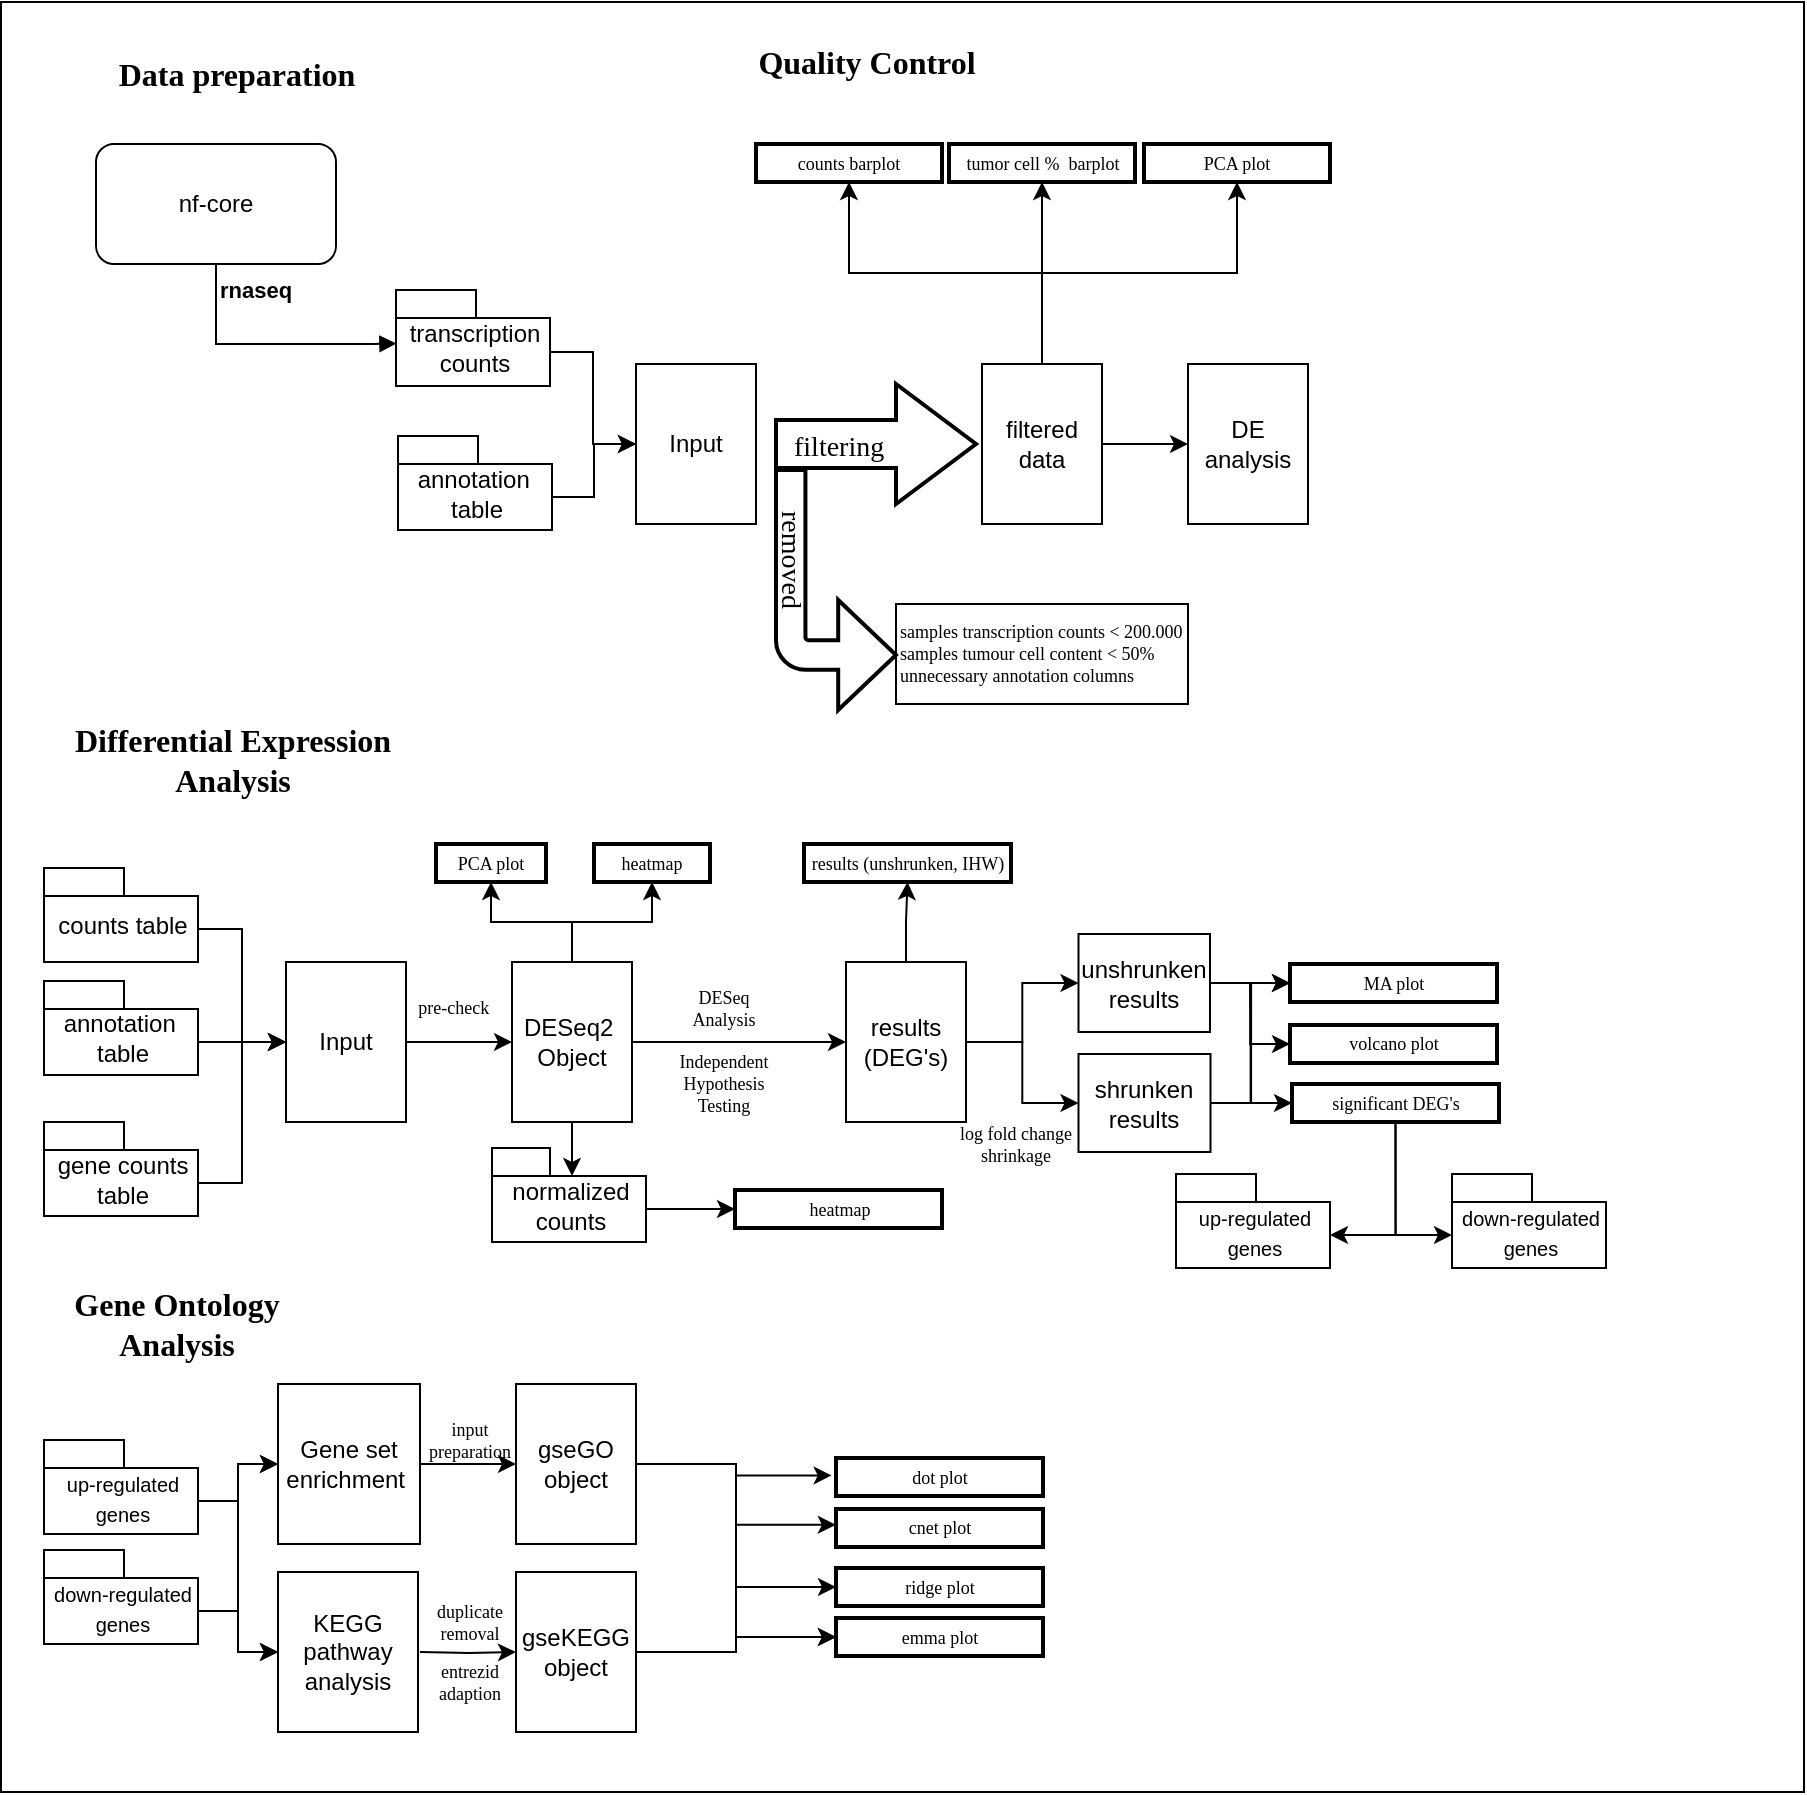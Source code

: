 <mxfile version="20.0.3" type="github">
  <diagram id="bCjTPeAco60ox-aivxKD" name="Page-1">
    <mxGraphModel dx="906" dy="541" grid="1" gridSize="11" guides="1" tooltips="1" connect="1" arrows="1" fold="1" page="1" pageScale="1" pageWidth="827" pageHeight="1169" math="0" shadow="0">
      <root>
        <mxCell id="0" />
        <mxCell id="1" parent="0" />
        <mxCell id="8gjiBj3QGvy9vOmuxcWl-2" value="Input" style="rounded=0;whiteSpace=wrap;html=1;" parent="1" vertex="1">
          <mxGeometry x="340" y="210" width="60" height="80" as="geometry" />
        </mxCell>
        <mxCell id="8gjiBj3QGvy9vOmuxcWl-73" style="edgeStyle=orthogonalEdgeStyle;rounded=0;orthogonalLoop=1;jettySize=auto;html=1;exitX=0;exitY=0;exitDx=77;exitDy=31.0;exitPerimeter=0;entryX=0;entryY=0.5;entryDx=0;entryDy=0;fontFamily=Times New Roman;fontSize=9;" parent="1" source="8gjiBj3QGvy9vOmuxcWl-3" target="8gjiBj3QGvy9vOmuxcWl-2" edge="1">
          <mxGeometry relative="1" as="geometry" />
        </mxCell>
        <mxCell id="8gjiBj3QGvy9vOmuxcWl-3" value="&lt;span style=&quot;font-weight: normal;&quot;&gt;transcription &lt;br&gt;counts&lt;/span&gt;" style="shape=folder;fontStyle=1;spacingTop=10;tabWidth=40;tabHeight=14;tabPosition=left;html=1;" parent="1" vertex="1">
          <mxGeometry x="220" y="173" width="77" height="48" as="geometry" />
        </mxCell>
        <mxCell id="8gjiBj3QGvy9vOmuxcWl-4" value="nf-core" style="rounded=1;whiteSpace=wrap;html=1;" parent="1" vertex="1">
          <mxGeometry x="70" y="100" width="120" height="60" as="geometry" />
        </mxCell>
        <mxCell id="8gjiBj3QGvy9vOmuxcWl-5" value="&lt;b&gt;rnaseq&lt;/b&gt;" style="endArrow=block;endFill=1;html=1;edgeStyle=orthogonalEdgeStyle;align=left;verticalAlign=top;rounded=0;exitX=0.5;exitY=1;exitDx=0;exitDy=0;entryX=0.003;entryY=0.557;entryDx=0;entryDy=0;entryPerimeter=0;" parent="1" source="8gjiBj3QGvy9vOmuxcWl-4" target="8gjiBj3QGvy9vOmuxcWl-3" edge="1">
          <mxGeometry x="-1" relative="1" as="geometry">
            <mxPoint x="60" y="190" as="sourcePoint" />
            <mxPoint x="220" y="198" as="targetPoint" />
            <Array as="points">
              <mxPoint x="130" y="200" />
              <mxPoint x="209" y="200" />
              <mxPoint x="209" y="199" />
            </Array>
          </mxGeometry>
        </mxCell>
        <mxCell id="8gjiBj3QGvy9vOmuxcWl-72" style="edgeStyle=orthogonalEdgeStyle;rounded=0;orthogonalLoop=1;jettySize=auto;html=1;exitX=0;exitY=0;exitDx=77;exitDy=30.5;exitPerimeter=0;entryX=0;entryY=0.5;entryDx=0;entryDy=0;fontFamily=Times New Roman;fontSize=9;" parent="1" source="8gjiBj3QGvy9vOmuxcWl-7" target="8gjiBj3QGvy9vOmuxcWl-2" edge="1">
          <mxGeometry relative="1" as="geometry" />
        </mxCell>
        <mxCell id="8gjiBj3QGvy9vOmuxcWl-7" value="&lt;span style=&quot;font-weight: normal;&quot;&gt;annotation&amp;nbsp;&lt;br&gt;table&lt;/span&gt;" style="shape=folder;fontStyle=1;spacingTop=10;tabWidth=40;tabHeight=14;tabPosition=left;html=1;" parent="1" vertex="1">
          <mxGeometry x="221" y="246" width="77" height="47" as="geometry" />
        </mxCell>
        <mxCell id="8gjiBj3QGvy9vOmuxcWl-11" value="Quality Control" style="text;html=1;align=center;verticalAlign=middle;resizable=0;points=[];autosize=1;strokeColor=none;fillColor=none;fontSize=16;fontFamily=Times New Roman;fontStyle=1" parent="1" vertex="1">
          <mxGeometry x="389.5" y="44" width="130" height="30" as="geometry" />
        </mxCell>
        <mxCell id="8gjiBj3QGvy9vOmuxcWl-13" value="Data preparation" style="text;html=1;align=center;verticalAlign=middle;resizable=0;points=[];autosize=1;strokeColor=none;fillColor=none;fontSize=16;fontFamily=Times New Roman;fontStyle=1" parent="1" vertex="1">
          <mxGeometry x="70" y="50" width="140" height="30" as="geometry" />
        </mxCell>
        <mxCell id="8gjiBj3QGvy9vOmuxcWl-14" value="&lt;font style=&quot;font-size: 14px;&quot;&gt;&amp;nbsp; filtering&lt;/font&gt;" style="verticalLabelPosition=middle;verticalAlign=middle;html=1;strokeWidth=2;shape=mxgraph.arrows2.arrow;dy=0.6;dx=40;notch=0;fontFamily=Times New Roman;fontSize=16;labelPosition=center;align=left;" parent="1" vertex="1">
          <mxGeometry x="410" y="220" width="100" height="60" as="geometry" />
        </mxCell>
        <mxCell id="8gjiBj3QGvy9vOmuxcWl-15" value="&lt;span style=&quot;background-color: initial; font-size: 9px;&quot;&gt;samples transcription counts &amp;lt; 200.000&lt;/span&gt;&lt;br style=&quot;font-size: 9px;&quot;&gt;&lt;span style=&quot;background-color: initial;&quot;&gt;samples tumour cell content &amp;lt; 50%&lt;br&gt;unnecessary annotation columns&amp;nbsp;&lt;br&gt;&lt;/span&gt;" style="html=1;fontFamily=Times New Roman;fontSize=9;align=left;labelPosition=center;verticalLabelPosition=middle;verticalAlign=middle;" parent="1" vertex="1">
          <mxGeometry x="470" y="330" width="146" height="50" as="geometry" />
        </mxCell>
        <mxCell id="8gjiBj3QGvy9vOmuxcWl-17" value="" style="html=1;shadow=0;dashed=0;align=center;verticalAlign=middle;shape=mxgraph.arrows2.bendArrow;dy=7.36;dx=28.9;notch=0;arrowHead=55;rounded=1;fontFamily=Times New Roman;fontSize=14;rotation=0;direction=east;flipV=1;fontStyle=1;strokeWidth=2;" parent="1" vertex="1">
          <mxGeometry x="410" y="263" width="60" height="120" as="geometry" />
        </mxCell>
        <mxCell id="8gjiBj3QGvy9vOmuxcWl-18" value="removed" style="text;html=1;strokeColor=none;fillColor=none;align=center;verticalAlign=middle;whiteSpace=wrap;rounded=0;fontFamily=Times New Roman;fontSize=14;rotation=90;" parent="1" vertex="1">
          <mxGeometry x="384" y="293" width="66" height="30" as="geometry" />
        </mxCell>
        <mxCell id="8gjiBj3QGvy9vOmuxcWl-74" style="edgeStyle=orthogonalEdgeStyle;rounded=0;orthogonalLoop=1;jettySize=auto;html=1;exitX=0.5;exitY=0;exitDx=0;exitDy=0;entryX=0.5;entryY=1;entryDx=0;entryDy=0;fontFamily=Times New Roman;fontSize=9;" parent="1" source="8gjiBj3QGvy9vOmuxcWl-20" target="8gjiBj3QGvy9vOmuxcWl-26" edge="1">
          <mxGeometry relative="1" as="geometry" />
        </mxCell>
        <mxCell id="8gjiBj3QGvy9vOmuxcWl-75" style="edgeStyle=orthogonalEdgeStyle;rounded=0;orthogonalLoop=1;jettySize=auto;html=1;exitX=0.5;exitY=0;exitDx=0;exitDy=0;entryX=0.5;entryY=1;entryDx=0;entryDy=0;fontFamily=Times New Roman;fontSize=9;" parent="1" source="8gjiBj3QGvy9vOmuxcWl-20" target="8gjiBj3QGvy9vOmuxcWl-27" edge="1">
          <mxGeometry relative="1" as="geometry" />
        </mxCell>
        <mxCell id="8gjiBj3QGvy9vOmuxcWl-76" style="edgeStyle=orthogonalEdgeStyle;rounded=0;orthogonalLoop=1;jettySize=auto;html=1;exitX=0.5;exitY=0;exitDx=0;exitDy=0;entryX=0.5;entryY=1;entryDx=0;entryDy=0;fontFamily=Times New Roman;fontSize=9;" parent="1" source="8gjiBj3QGvy9vOmuxcWl-20" target="8gjiBj3QGvy9vOmuxcWl-28" edge="1">
          <mxGeometry relative="1" as="geometry" />
        </mxCell>
        <mxCell id="8gjiBj3QGvy9vOmuxcWl-20" value="filtered data" style="rounded=0;whiteSpace=wrap;html=1;" parent="1" vertex="1">
          <mxGeometry x="513" y="210" width="60" height="80" as="geometry" />
        </mxCell>
        <mxCell id="8gjiBj3QGvy9vOmuxcWl-26" value="counts barplot" style="rounded=0;whiteSpace=wrap;html=1;fontFamily=Times New Roman;fontSize=9;strokeWidth=2;" parent="1" vertex="1">
          <mxGeometry x="400" y="100" width="93" height="19" as="geometry" />
        </mxCell>
        <mxCell id="8gjiBj3QGvy9vOmuxcWl-27" value="tumor cell %&amp;nbsp; barplot" style="rounded=0;whiteSpace=wrap;html=1;fontFamily=Times New Roman;fontSize=9;strokeWidth=2;" parent="1" vertex="1">
          <mxGeometry x="496.5" y="100" width="93" height="19" as="geometry" />
        </mxCell>
        <mxCell id="8gjiBj3QGvy9vOmuxcWl-28" value="PCA plot" style="rounded=0;whiteSpace=wrap;html=1;fontFamily=Times New Roman;fontSize=9;strokeWidth=2;" parent="1" vertex="1">
          <mxGeometry x="594" y="100" width="93" height="19" as="geometry" />
        </mxCell>
        <mxCell id="8gjiBj3QGvy9vOmuxcWl-32" value="DE analysis" style="rounded=0;whiteSpace=wrap;html=1;" parent="1" vertex="1">
          <mxGeometry x="616" y="210" width="60" height="80" as="geometry" />
        </mxCell>
        <mxCell id="8gjiBj3QGvy9vOmuxcWl-33" value="" style="endArrow=classic;html=1;rounded=0;fontFamily=Times New Roman;fontSize=9;entryX=0;entryY=0.5;entryDx=0;entryDy=0;exitX=1;exitY=0.5;exitDx=0;exitDy=0;" parent="1" source="8gjiBj3QGvy9vOmuxcWl-20" target="8gjiBj3QGvy9vOmuxcWl-32" edge="1">
          <mxGeometry width="50" height="50" relative="1" as="geometry">
            <mxPoint x="583" y="250" as="sourcePoint" />
            <mxPoint x="655" y="319" as="targetPoint" />
          </mxGeometry>
        </mxCell>
        <mxCell id="8gjiBj3QGvy9vOmuxcWl-34" value="Differential Expression&lt;br&gt;Analysis" style="text;html=1;align=center;verticalAlign=middle;resizable=0;points=[];autosize=1;strokeColor=none;fillColor=none;fontSize=16;fontFamily=Times New Roman;fontStyle=1" parent="1" vertex="1">
          <mxGeometry x="44" y="380" width="187" height="55" as="geometry" />
        </mxCell>
        <mxCell id="8gjiBj3QGvy9vOmuxcWl-53" style="edgeStyle=orthogonalEdgeStyle;rounded=0;orthogonalLoop=1;jettySize=auto;html=1;exitX=0;exitY=0;exitDx=77;exitDy=30.5;exitPerimeter=0;entryX=0;entryY=0.5;entryDx=0;entryDy=0;fontFamily=Times New Roman;fontSize=9;" parent="1" source="8gjiBj3QGvy9vOmuxcWl-35" target="8gjiBj3QGvy9vOmuxcWl-41" edge="1">
          <mxGeometry relative="1" as="geometry" />
        </mxCell>
        <mxCell id="8gjiBj3QGvy9vOmuxcWl-35" value="&lt;span style=&quot;font-weight: normal;&quot;&gt;annotation&amp;nbsp;&lt;br&gt;table&lt;/span&gt;" style="shape=folder;fontStyle=1;spacingTop=10;tabWidth=40;tabHeight=14;tabPosition=left;html=1;" parent="1" vertex="1">
          <mxGeometry x="44" y="518.5" width="77" height="47" as="geometry" />
        </mxCell>
        <mxCell id="8gjiBj3QGvy9vOmuxcWl-54" style="edgeStyle=orthogonalEdgeStyle;rounded=0;orthogonalLoop=1;jettySize=auto;html=1;exitX=0;exitY=0;exitDx=77;exitDy=30.5;exitPerimeter=0;entryX=0;entryY=0.5;entryDx=0;entryDy=0;fontFamily=Times New Roman;fontSize=9;" parent="1" source="8gjiBj3QGvy9vOmuxcWl-36" target="8gjiBj3QGvy9vOmuxcWl-41" edge="1">
          <mxGeometry relative="1" as="geometry" />
        </mxCell>
        <mxCell id="8gjiBj3QGvy9vOmuxcWl-36" value="&lt;span style=&quot;font-weight: normal;&quot;&gt;gene counts &lt;br&gt;table&lt;/span&gt;" style="shape=folder;fontStyle=1;spacingTop=10;tabWidth=40;tabHeight=14;tabPosition=left;html=1;" parent="1" vertex="1">
          <mxGeometry x="44" y="589" width="77" height="47" as="geometry" />
        </mxCell>
        <mxCell id="8gjiBj3QGvy9vOmuxcWl-56" style="edgeStyle=orthogonalEdgeStyle;rounded=0;orthogonalLoop=1;jettySize=auto;html=1;exitX=0;exitY=0;exitDx=77;exitDy=30.5;exitPerimeter=0;entryX=0;entryY=0.5;entryDx=0;entryDy=0;fontFamily=Times New Roman;fontSize=9;" parent="1" source="8gjiBj3QGvy9vOmuxcWl-37" target="8gjiBj3QGvy9vOmuxcWl-41" edge="1">
          <mxGeometry relative="1" as="geometry" />
        </mxCell>
        <mxCell id="8gjiBj3QGvy9vOmuxcWl-37" value="&lt;span style=&quot;font-weight: 400;&quot;&gt;counts table&lt;/span&gt;" style="shape=folder;fontStyle=1;spacingTop=10;tabWidth=40;tabHeight=14;tabPosition=left;html=1;" parent="1" vertex="1">
          <mxGeometry x="44" y="462" width="77" height="47" as="geometry" />
        </mxCell>
        <mxCell id="8gjiBj3QGvy9vOmuxcWl-41" value="Input" style="rounded=0;whiteSpace=wrap;html=1;" parent="1" vertex="1">
          <mxGeometry x="165" y="509" width="60" height="80" as="geometry" />
        </mxCell>
        <mxCell id="8gjiBj3QGvy9vOmuxcWl-51" style="edgeStyle=orthogonalEdgeStyle;rounded=0;orthogonalLoop=1;jettySize=auto;html=1;exitX=0.5;exitY=0;exitDx=0;exitDy=0;entryX=0.5;entryY=1;entryDx=0;entryDy=0;fontFamily=Times New Roman;fontSize=9;" parent="1" source="8gjiBj3QGvy9vOmuxcWl-43" target="8gjiBj3QGvy9vOmuxcWl-47" edge="1">
          <mxGeometry relative="1" as="geometry" />
        </mxCell>
        <mxCell id="8gjiBj3QGvy9vOmuxcWl-52" style="edgeStyle=orthogonalEdgeStyle;rounded=0;orthogonalLoop=1;jettySize=auto;html=1;exitX=0.5;exitY=0;exitDx=0;exitDy=0;entryX=0.5;entryY=1;entryDx=0;entryDy=0;fontFamily=Times New Roman;fontSize=9;" parent="1" source="8gjiBj3QGvy9vOmuxcWl-43" target="8gjiBj3QGvy9vOmuxcWl-48" edge="1">
          <mxGeometry relative="1" as="geometry" />
        </mxCell>
        <mxCell id="8gjiBj3QGvy9vOmuxcWl-58" style="edgeStyle=orthogonalEdgeStyle;rounded=0;orthogonalLoop=1;jettySize=auto;html=1;exitX=1;exitY=0.5;exitDx=0;exitDy=0;fontFamily=Times New Roman;fontSize=9;" parent="1" source="8gjiBj3QGvy9vOmuxcWl-43" target="8gjiBj3QGvy9vOmuxcWl-57" edge="1">
          <mxGeometry relative="1" as="geometry" />
        </mxCell>
        <mxCell id="8gjiBj3QGvy9vOmuxcWl-93" style="edgeStyle=orthogonalEdgeStyle;rounded=0;orthogonalLoop=1;jettySize=auto;html=1;exitX=0.5;exitY=1;exitDx=0;exitDy=0;entryX=0;entryY=0;entryDx=40;entryDy=14;entryPerimeter=0;fontFamily=Times New Roman;fontSize=9;" parent="1" source="8gjiBj3QGvy9vOmuxcWl-43" target="8gjiBj3QGvy9vOmuxcWl-92" edge="1">
          <mxGeometry relative="1" as="geometry" />
        </mxCell>
        <mxCell id="8gjiBj3QGvy9vOmuxcWl-43" value="DESeq2&amp;nbsp;&lt;br&gt;Object" style="rounded=0;whiteSpace=wrap;html=1;" parent="1" vertex="1">
          <mxGeometry x="278" y="509" width="60" height="80" as="geometry" />
        </mxCell>
        <mxCell id="8gjiBj3QGvy9vOmuxcWl-44" value="" style="endArrow=classic;html=1;rounded=0;fontFamily=Times New Roman;fontSize=9;exitX=1;exitY=0.5;exitDx=0;exitDy=0;entryX=0;entryY=0.5;entryDx=0;entryDy=0;" parent="1" source="8gjiBj3QGvy9vOmuxcWl-41" target="8gjiBj3QGvy9vOmuxcWl-43" edge="1">
          <mxGeometry width="50" height="50" relative="1" as="geometry">
            <mxPoint x="253.24" y="525.5" as="sourcePoint" />
            <mxPoint x="296.76" y="566" as="targetPoint" />
          </mxGeometry>
        </mxCell>
        <mxCell id="8gjiBj3QGvy9vOmuxcWl-45" value="pre-check&amp;nbsp;" style="text;html=1;strokeColor=none;fillColor=none;align=center;verticalAlign=middle;whiteSpace=wrap;rounded=0;fontFamily=Times New Roman;fontSize=9;" parent="1" vertex="1">
          <mxGeometry x="220" y="517" width="60" height="30" as="geometry" />
        </mxCell>
        <mxCell id="8gjiBj3QGvy9vOmuxcWl-47" value="PCA plot" style="rounded=0;whiteSpace=wrap;html=1;fontFamily=Times New Roman;fontSize=9;strokeWidth=2;" parent="1" vertex="1">
          <mxGeometry x="240" y="450" width="55" height="19" as="geometry" />
        </mxCell>
        <mxCell id="8gjiBj3QGvy9vOmuxcWl-48" value="heatmap" style="rounded=0;whiteSpace=wrap;html=1;fontFamily=Times New Roman;fontSize=9;strokeWidth=2;" parent="1" vertex="1">
          <mxGeometry x="319" y="450" width="58" height="19" as="geometry" />
        </mxCell>
        <mxCell id="8gjiBj3QGvy9vOmuxcWl-63" style="edgeStyle=orthogonalEdgeStyle;rounded=0;orthogonalLoop=1;jettySize=auto;html=1;exitX=0.5;exitY=0;exitDx=0;exitDy=0;entryX=0.5;entryY=1;entryDx=0;entryDy=0;fontFamily=Times New Roman;fontSize=9;" parent="1" source="8gjiBj3QGvy9vOmuxcWl-57" target="8gjiBj3QGvy9vOmuxcWl-62" edge="1">
          <mxGeometry relative="1" as="geometry" />
        </mxCell>
        <mxCell id="8gjiBj3QGvy9vOmuxcWl-65" style="edgeStyle=orthogonalEdgeStyle;rounded=0;orthogonalLoop=1;jettySize=auto;html=1;exitX=1;exitY=0.5;exitDx=0;exitDy=0;entryX=0;entryY=0.5;entryDx=0;entryDy=0;fontFamily=Times New Roman;fontSize=9;" parent="1" source="8gjiBj3QGvy9vOmuxcWl-57" target="8gjiBj3QGvy9vOmuxcWl-64" edge="1">
          <mxGeometry relative="1" as="geometry" />
        </mxCell>
        <mxCell id="8gjiBj3QGvy9vOmuxcWl-78" style="edgeStyle=orthogonalEdgeStyle;rounded=0;orthogonalLoop=1;jettySize=auto;html=1;exitX=1;exitY=0.5;exitDx=0;exitDy=0;entryX=0;entryY=0.5;entryDx=0;entryDy=0;fontFamily=Times New Roman;fontSize=9;" parent="1" source="8gjiBj3QGvy9vOmuxcWl-57" target="8gjiBj3QGvy9vOmuxcWl-77" edge="1">
          <mxGeometry relative="1" as="geometry" />
        </mxCell>
        <mxCell id="8gjiBj3QGvy9vOmuxcWl-57" value="results (DEG&#39;s)" style="rounded=0;whiteSpace=wrap;html=1;" parent="1" vertex="1">
          <mxGeometry x="445" y="509" width="60" height="80" as="geometry" />
        </mxCell>
        <mxCell id="8gjiBj3QGvy9vOmuxcWl-59" value="DESeq Analysis" style="text;html=1;strokeColor=none;fillColor=none;align=center;verticalAlign=middle;whiteSpace=wrap;rounded=0;fontFamily=Times New Roman;fontSize=9;" parent="1" vertex="1">
          <mxGeometry x="353.5" y="517" width="60" height="30" as="geometry" />
        </mxCell>
        <mxCell id="8gjiBj3QGvy9vOmuxcWl-60" value="Independent Hypothesis Testing" style="text;html=1;strokeColor=none;fillColor=none;align=center;verticalAlign=middle;whiteSpace=wrap;rounded=0;fontFamily=Times New Roman;fontSize=9;" parent="1" vertex="1">
          <mxGeometry x="353.5" y="555" width="60" height="30" as="geometry" />
        </mxCell>
        <mxCell id="8gjiBj3QGvy9vOmuxcWl-62" value="results (unshrunken, IHW)" style="rounded=0;whiteSpace=wrap;html=1;fontFamily=Times New Roman;fontSize=9;strokeWidth=2;" parent="1" vertex="1">
          <mxGeometry x="424" y="450" width="103.5" height="19" as="geometry" />
        </mxCell>
        <mxCell id="8gjiBj3QGvy9vOmuxcWl-90" style="edgeStyle=orthogonalEdgeStyle;rounded=0;orthogonalLoop=1;jettySize=auto;html=1;exitX=1;exitY=0.5;exitDx=0;exitDy=0;entryX=0;entryY=0.5;entryDx=0;entryDy=0;fontFamily=Times New Roman;fontSize=9;" parent="1" source="8gjiBj3QGvy9vOmuxcWl-64" target="8gjiBj3QGvy9vOmuxcWl-67" edge="1">
          <mxGeometry relative="1" as="geometry" />
        </mxCell>
        <mxCell id="8gjiBj3QGvy9vOmuxcWl-64" value="shrunken results" style="rounded=0;whiteSpace=wrap;html=1;" parent="1" vertex="1">
          <mxGeometry x="561.25" y="555" width="66" height="49" as="geometry" />
        </mxCell>
        <mxCell id="8gjiBj3QGvy9vOmuxcWl-66" value="log fold change shrinkage" style="text;html=1;strokeColor=none;fillColor=none;align=center;verticalAlign=middle;whiteSpace=wrap;rounded=0;fontFamily=Times New Roman;fontSize=9;" parent="1" vertex="1">
          <mxGeometry x="500" y="585" width="60" height="30" as="geometry" />
        </mxCell>
        <mxCell id="8gjiBj3QGvy9vOmuxcWl-67" value="MA plot" style="rounded=0;whiteSpace=wrap;html=1;fontFamily=Times New Roman;fontSize=9;strokeWidth=2;" parent="1" vertex="1">
          <mxGeometry x="667" y="510" width="103.5" height="19" as="geometry" />
        </mxCell>
        <mxCell id="8gjiBj3QGvy9vOmuxcWl-87" style="edgeStyle=orthogonalEdgeStyle;rounded=0;orthogonalLoop=1;jettySize=auto;html=1;exitX=1;exitY=0.5;exitDx=0;exitDy=0;entryX=0;entryY=0.5;entryDx=0;entryDy=0;fontFamily=Times New Roman;fontSize=9;" parent="1" source="8gjiBj3QGvy9vOmuxcWl-77" target="8gjiBj3QGvy9vOmuxcWl-67" edge="1">
          <mxGeometry relative="1" as="geometry" />
        </mxCell>
        <mxCell id="8gjiBj3QGvy9vOmuxcWl-88" style="edgeStyle=orthogonalEdgeStyle;rounded=0;orthogonalLoop=1;jettySize=auto;html=1;exitX=1;exitY=0.5;exitDx=0;exitDy=0;entryX=0;entryY=0.5;entryDx=0;entryDy=0;fontFamily=Times New Roman;fontSize=9;" parent="1" source="8gjiBj3QGvy9vOmuxcWl-77" target="8gjiBj3QGvy9vOmuxcWl-84" edge="1">
          <mxGeometry relative="1" as="geometry" />
        </mxCell>
        <mxCell id="8gjiBj3QGvy9vOmuxcWl-89" style="edgeStyle=orthogonalEdgeStyle;rounded=0;orthogonalLoop=1;jettySize=auto;html=1;exitX=1;exitY=0.5;exitDx=0;exitDy=0;entryX=0;entryY=0.5;entryDx=0;entryDy=0;fontFamily=Times New Roman;fontSize=9;" parent="1" source="8gjiBj3QGvy9vOmuxcWl-77" target="8gjiBj3QGvy9vOmuxcWl-83" edge="1">
          <mxGeometry relative="1" as="geometry" />
        </mxCell>
        <mxCell id="8gjiBj3QGvy9vOmuxcWl-77" value="unshrunken results" style="rounded=0;whiteSpace=wrap;html=1;" parent="1" vertex="1">
          <mxGeometry x="561.25" y="495" width="65.75" height="49" as="geometry" />
        </mxCell>
        <mxCell id="8gjiBj3QGvy9vOmuxcWl-97" style="edgeStyle=orthogonalEdgeStyle;rounded=0;orthogonalLoop=1;jettySize=auto;html=1;exitX=0.5;exitY=1;exitDx=0;exitDy=0;entryX=0;entryY=0;entryDx=77;entryDy=30.5;entryPerimeter=0;fontFamily=Times New Roman;fontSize=10;" parent="1" source="8gjiBj3QGvy9vOmuxcWl-83" target="8gjiBj3QGvy9vOmuxcWl-95" edge="1">
          <mxGeometry relative="1" as="geometry" />
        </mxCell>
        <mxCell id="8gjiBj3QGvy9vOmuxcWl-99" style="edgeStyle=orthogonalEdgeStyle;rounded=0;orthogonalLoop=1;jettySize=auto;html=1;exitX=0.5;exitY=1;exitDx=0;exitDy=0;entryX=0;entryY=0;entryDx=0;entryDy=30.5;entryPerimeter=0;fontFamily=Times New Roman;fontSize=10;" parent="1" source="8gjiBj3QGvy9vOmuxcWl-83" target="8gjiBj3QGvy9vOmuxcWl-96" edge="1">
          <mxGeometry relative="1" as="geometry" />
        </mxCell>
        <mxCell id="8gjiBj3QGvy9vOmuxcWl-83" value="significant DEG&#39;s" style="rounded=0;whiteSpace=wrap;html=1;fontFamily=Times New Roman;fontSize=9;strokeWidth=2;" parent="1" vertex="1">
          <mxGeometry x="668" y="570" width="103.5" height="19" as="geometry" />
        </mxCell>
        <mxCell id="8gjiBj3QGvy9vOmuxcWl-84" value="volcano plot" style="rounded=0;whiteSpace=wrap;html=1;fontFamily=Times New Roman;fontSize=9;strokeWidth=2;" parent="1" vertex="1">
          <mxGeometry x="667" y="540.5" width="103.5" height="19" as="geometry" />
        </mxCell>
        <mxCell id="8gjiBj3QGvy9vOmuxcWl-85" value="heatmap" style="rounded=0;whiteSpace=wrap;html=1;fontFamily=Times New Roman;fontSize=9;strokeWidth=2;" parent="1" vertex="1">
          <mxGeometry x="389.5" y="623" width="103.5" height="19" as="geometry" />
        </mxCell>
        <mxCell id="8gjiBj3QGvy9vOmuxcWl-91" value="Gene Ontology&lt;br&gt;Analysis" style="text;html=1;align=center;verticalAlign=middle;resizable=0;points=[];autosize=1;strokeColor=none;fillColor=none;fontSize=16;fontFamily=Times New Roman;fontStyle=1" parent="1" vertex="1">
          <mxGeometry x="44" y="662" width="132" height="55" as="geometry" />
        </mxCell>
        <mxCell id="8gjiBj3QGvy9vOmuxcWl-94" style="edgeStyle=orthogonalEdgeStyle;rounded=0;orthogonalLoop=1;jettySize=auto;html=1;exitX=0;exitY=0;exitDx=77;exitDy=30.5;exitPerimeter=0;entryX=0;entryY=0.5;entryDx=0;entryDy=0;fontFamily=Times New Roman;fontSize=9;" parent="1" source="8gjiBj3QGvy9vOmuxcWl-92" target="8gjiBj3QGvy9vOmuxcWl-85" edge="1">
          <mxGeometry relative="1" as="geometry" />
        </mxCell>
        <mxCell id="8gjiBj3QGvy9vOmuxcWl-92" value="&lt;span style=&quot;font-weight: 400;&quot;&gt;normalized&lt;br&gt;counts&lt;br&gt;&lt;/span&gt;" style="shape=folder;fontStyle=1;spacingTop=10;tabWidth=29;tabHeight=14;tabPosition=left;html=1;" parent="1" vertex="1">
          <mxGeometry x="268" y="602" width="77" height="47" as="geometry" />
        </mxCell>
        <mxCell id="8gjiBj3QGvy9vOmuxcWl-95" value="&lt;font style=&quot;font-size: 10px;&quot;&gt;&lt;span style=&quot;font-weight: 400;&quot;&gt;up-regulated&lt;br&gt;&lt;/span&gt;&lt;span style=&quot;font-weight: normal;&quot;&gt;genes&lt;/span&gt;&lt;/font&gt;" style="shape=folder;fontStyle=1;spacingTop=10;tabWidth=40;tabHeight=14;tabPosition=left;html=1;" parent="1" vertex="1">
          <mxGeometry x="610" y="615" width="77" height="47" as="geometry" />
        </mxCell>
        <mxCell id="8gjiBj3QGvy9vOmuxcWl-96" value="&lt;span style=&quot;font-weight: normal; font-size: 10px;&quot;&gt;down-regulated&lt;br&gt;&lt;font style=&quot;font-size: 10px;&quot;&gt;genes&lt;/font&gt;&lt;/span&gt;" style="shape=folder;fontStyle=1;spacingTop=10;tabWidth=40;tabHeight=14;tabPosition=left;html=1;" parent="1" vertex="1">
          <mxGeometry x="748" y="615" width="77" height="47" as="geometry" />
        </mxCell>
        <mxCell id="8gjiBj3QGvy9vOmuxcWl-107" style="edgeStyle=orthogonalEdgeStyle;rounded=0;orthogonalLoop=1;jettySize=auto;html=1;exitX=0;exitY=0;exitDx=77;exitDy=30.5;exitPerimeter=0;entryX=0;entryY=0.5;entryDx=0;entryDy=0;fontFamily=Times New Roman;fontSize=10;" parent="1" source="8gjiBj3QGvy9vOmuxcWl-103" target="8gjiBj3QGvy9vOmuxcWl-105" edge="1">
          <mxGeometry relative="1" as="geometry" />
        </mxCell>
        <mxCell id="8gjiBj3QGvy9vOmuxcWl-108" style="edgeStyle=orthogonalEdgeStyle;rounded=0;orthogonalLoop=1;jettySize=auto;html=1;exitX=0;exitY=0;exitDx=77;exitDy=30.5;exitPerimeter=0;entryX=0;entryY=0.5;entryDx=0;entryDy=0;fontFamily=Times New Roman;fontSize=10;" parent="1" source="8gjiBj3QGvy9vOmuxcWl-103" target="8gjiBj3QGvy9vOmuxcWl-106" edge="1">
          <mxGeometry relative="1" as="geometry" />
        </mxCell>
        <mxCell id="8gjiBj3QGvy9vOmuxcWl-103" value="&lt;font style=&quot;font-size: 10px;&quot;&gt;&lt;span style=&quot;font-weight: 400;&quot;&gt;up-regulated&lt;br&gt;&lt;/span&gt;&lt;span style=&quot;font-weight: normal;&quot;&gt;genes&lt;/span&gt;&lt;/font&gt;" style="shape=folder;fontStyle=1;spacingTop=10;tabWidth=40;tabHeight=14;tabPosition=left;html=1;" parent="1" vertex="1">
          <mxGeometry x="44" y="748" width="77" height="47" as="geometry" />
        </mxCell>
        <mxCell id="8gjiBj3QGvy9vOmuxcWl-109" style="edgeStyle=orthogonalEdgeStyle;rounded=0;orthogonalLoop=1;jettySize=auto;html=1;exitX=0;exitY=0;exitDx=77;exitDy=30.5;exitPerimeter=0;entryX=0;entryY=0.5;entryDx=0;entryDy=0;fontFamily=Times New Roman;fontSize=10;" parent="1" source="8gjiBj3QGvy9vOmuxcWl-104" target="8gjiBj3QGvy9vOmuxcWl-105" edge="1">
          <mxGeometry relative="1" as="geometry" />
        </mxCell>
        <mxCell id="8gjiBj3QGvy9vOmuxcWl-110" style="edgeStyle=orthogonalEdgeStyle;rounded=0;orthogonalLoop=1;jettySize=auto;html=1;exitX=0;exitY=0;exitDx=77;exitDy=30.5;exitPerimeter=0;entryX=0;entryY=0.5;entryDx=0;entryDy=0;fontFamily=Times New Roman;fontSize=10;" parent="1" source="8gjiBj3QGvy9vOmuxcWl-104" target="8gjiBj3QGvy9vOmuxcWl-106" edge="1">
          <mxGeometry relative="1" as="geometry" />
        </mxCell>
        <mxCell id="8gjiBj3QGvy9vOmuxcWl-104" value="&lt;span style=&quot;font-weight: normal; font-size: 10px;&quot;&gt;down-regulated&lt;br&gt;&lt;font style=&quot;font-size: 10px;&quot;&gt;genes&lt;/font&gt;&lt;/span&gt;" style="shape=folder;fontStyle=1;spacingTop=10;tabWidth=40;tabHeight=14;tabPosition=left;html=1;" parent="1" vertex="1">
          <mxGeometry x="44" y="803" width="77" height="47" as="geometry" />
        </mxCell>
        <mxCell id="8gjiBj3QGvy9vOmuxcWl-112" style="edgeStyle=orthogonalEdgeStyle;rounded=0;orthogonalLoop=1;jettySize=auto;html=1;exitX=1;exitY=0.5;exitDx=0;exitDy=0;entryX=0;entryY=0.5;entryDx=0;entryDy=0;fontFamily=Times New Roman;fontSize=10;" parent="1" source="8gjiBj3QGvy9vOmuxcWl-105" target="8gjiBj3QGvy9vOmuxcWl-111" edge="1">
          <mxGeometry relative="1" as="geometry" />
        </mxCell>
        <mxCell id="8gjiBj3QGvy9vOmuxcWl-105" value="Gene set enrichment&amp;nbsp;" style="rounded=0;whiteSpace=wrap;html=1;" parent="1" vertex="1">
          <mxGeometry x="161" y="720" width="71" height="80" as="geometry" />
        </mxCell>
        <mxCell id="8gjiBj3QGvy9vOmuxcWl-106" value="KEGG pathway analysis" style="rounded=0;whiteSpace=wrap;html=1;" parent="1" vertex="1">
          <mxGeometry x="161" y="814" width="70" height="80" as="geometry" />
        </mxCell>
        <mxCell id="8gjiBj3QGvy9vOmuxcWl-122" style="edgeStyle=orthogonalEdgeStyle;rounded=0;orthogonalLoop=1;jettySize=auto;html=1;exitX=1;exitY=0.5;exitDx=0;exitDy=0;entryX=-0.021;entryY=0.46;entryDx=0;entryDy=0;entryPerimeter=0;fontFamily=Times New Roman;fontSize=10;" parent="1" source="8gjiBj3QGvy9vOmuxcWl-111" target="8gjiBj3QGvy9vOmuxcWl-117" edge="1">
          <mxGeometry relative="1" as="geometry" />
        </mxCell>
        <mxCell id="8gjiBj3QGvy9vOmuxcWl-123" style="edgeStyle=orthogonalEdgeStyle;rounded=0;orthogonalLoop=1;jettySize=auto;html=1;exitX=1;exitY=0.5;exitDx=0;exitDy=0;entryX=-0.001;entryY=0.417;entryDx=0;entryDy=0;entryPerimeter=0;fontFamily=Times New Roman;fontSize=10;" parent="1" source="8gjiBj3QGvy9vOmuxcWl-111" target="8gjiBj3QGvy9vOmuxcWl-118" edge="1">
          <mxGeometry relative="1" as="geometry" />
        </mxCell>
        <mxCell id="8gjiBj3QGvy9vOmuxcWl-124" style="edgeStyle=orthogonalEdgeStyle;rounded=0;orthogonalLoop=1;jettySize=auto;html=1;exitX=1;exitY=0.5;exitDx=0;exitDy=0;entryX=0;entryY=0.5;entryDx=0;entryDy=0;fontFamily=Times New Roman;fontSize=10;" parent="1" source="8gjiBj3QGvy9vOmuxcWl-111" target="8gjiBj3QGvy9vOmuxcWl-119" edge="1">
          <mxGeometry relative="1" as="geometry" />
        </mxCell>
        <mxCell id="8gjiBj3QGvy9vOmuxcWl-125" style="edgeStyle=orthogonalEdgeStyle;rounded=0;orthogonalLoop=1;jettySize=auto;html=1;exitX=1;exitY=0.5;exitDx=0;exitDy=0;entryX=0;entryY=0.5;entryDx=0;entryDy=0;fontFamily=Times New Roman;fontSize=10;" parent="1" source="8gjiBj3QGvy9vOmuxcWl-111" target="8gjiBj3QGvy9vOmuxcWl-120" edge="1">
          <mxGeometry relative="1" as="geometry" />
        </mxCell>
        <mxCell id="8gjiBj3QGvy9vOmuxcWl-111" value="gseGO object" style="rounded=0;whiteSpace=wrap;html=1;" parent="1" vertex="1">
          <mxGeometry x="280" y="720" width="60" height="80" as="geometry" />
        </mxCell>
        <mxCell id="8gjiBj3QGvy9vOmuxcWl-113" value="input preparation&lt;br&gt;" style="text;html=1;strokeColor=none;fillColor=none;align=center;verticalAlign=middle;whiteSpace=wrap;rounded=0;fontFamily=Times New Roman;fontSize=9;" parent="1" vertex="1">
          <mxGeometry x="226.5" y="733" width="60" height="30" as="geometry" />
        </mxCell>
        <mxCell id="8gjiBj3QGvy9vOmuxcWl-114" style="edgeStyle=orthogonalEdgeStyle;rounded=0;orthogonalLoop=1;jettySize=auto;html=1;exitX=1;exitY=0.5;exitDx=0;exitDy=0;entryX=0;entryY=0.5;entryDx=0;entryDy=0;fontFamily=Times New Roman;fontSize=10;" parent="1" target="8gjiBj3QGvy9vOmuxcWl-115" edge="1">
          <mxGeometry relative="1" as="geometry">
            <mxPoint x="232" y="854" as="sourcePoint" />
          </mxGeometry>
        </mxCell>
        <mxCell id="8gjiBj3QGvy9vOmuxcWl-128" style="edgeStyle=orthogonalEdgeStyle;rounded=0;orthogonalLoop=1;jettySize=auto;html=1;exitX=1;exitY=0.5;exitDx=0;exitDy=0;entryX=0;entryY=0.5;entryDx=0;entryDy=0;fontFamily=Times New Roman;fontSize=10;" parent="1" source="8gjiBj3QGvy9vOmuxcWl-115" target="8gjiBj3QGvy9vOmuxcWl-120" edge="1">
          <mxGeometry relative="1" as="geometry" />
        </mxCell>
        <mxCell id="8gjiBj3QGvy9vOmuxcWl-115" value="gseKEGG&lt;br&gt;object" style="rounded=0;whiteSpace=wrap;html=1;" parent="1" vertex="1">
          <mxGeometry x="280" y="814" width="60" height="80" as="geometry" />
        </mxCell>
        <mxCell id="8gjiBj3QGvy9vOmuxcWl-116" value="duplicate removal" style="text;html=1;strokeColor=none;fillColor=none;align=center;verticalAlign=middle;whiteSpace=wrap;rounded=0;fontFamily=Times New Roman;fontSize=9;" parent="1" vertex="1">
          <mxGeometry x="226.5" y="824" width="60" height="30" as="geometry" />
        </mxCell>
        <mxCell id="8gjiBj3QGvy9vOmuxcWl-117" value="dot plot" style="rounded=0;whiteSpace=wrap;html=1;fontFamily=Times New Roman;fontSize=9;strokeWidth=2;" parent="1" vertex="1">
          <mxGeometry x="440" y="757" width="103.5" height="19" as="geometry" />
        </mxCell>
        <mxCell id="8gjiBj3QGvy9vOmuxcWl-118" value="cnet plot" style="rounded=0;whiteSpace=wrap;html=1;fontFamily=Times New Roman;fontSize=9;strokeWidth=2;" parent="1" vertex="1">
          <mxGeometry x="440" y="782.5" width="103.5" height="19" as="geometry" />
        </mxCell>
        <mxCell id="8gjiBj3QGvy9vOmuxcWl-119" value="ridge plot" style="rounded=0;whiteSpace=wrap;html=1;fontFamily=Times New Roman;fontSize=9;strokeWidth=2;" parent="1" vertex="1">
          <mxGeometry x="440" y="812" width="103.5" height="19" as="geometry" />
        </mxCell>
        <mxCell id="8gjiBj3QGvy9vOmuxcWl-120" value="emma plot" style="rounded=0;whiteSpace=wrap;html=1;fontFamily=Times New Roman;fontSize=9;strokeWidth=2;" parent="1" vertex="1">
          <mxGeometry x="440" y="837" width="103.5" height="19" as="geometry" />
        </mxCell>
        <mxCell id="8gjiBj3QGvy9vOmuxcWl-126" value="entrezid adaption" style="text;html=1;strokeColor=none;fillColor=none;align=center;verticalAlign=middle;whiteSpace=wrap;rounded=0;fontFamily=Times New Roman;fontSize=9;" parent="1" vertex="1">
          <mxGeometry x="226.5" y="854" width="60" height="30" as="geometry" />
        </mxCell>
        <mxCell id="0bk85MqHZsK9ZeTsj-VL-1" value="" style="rounded=0;whiteSpace=wrap;html=1;fillColor=none;" vertex="1" parent="1">
          <mxGeometry x="22.5" y="29" width="901.5" height="895" as="geometry" />
        </mxCell>
      </root>
    </mxGraphModel>
  </diagram>
</mxfile>

